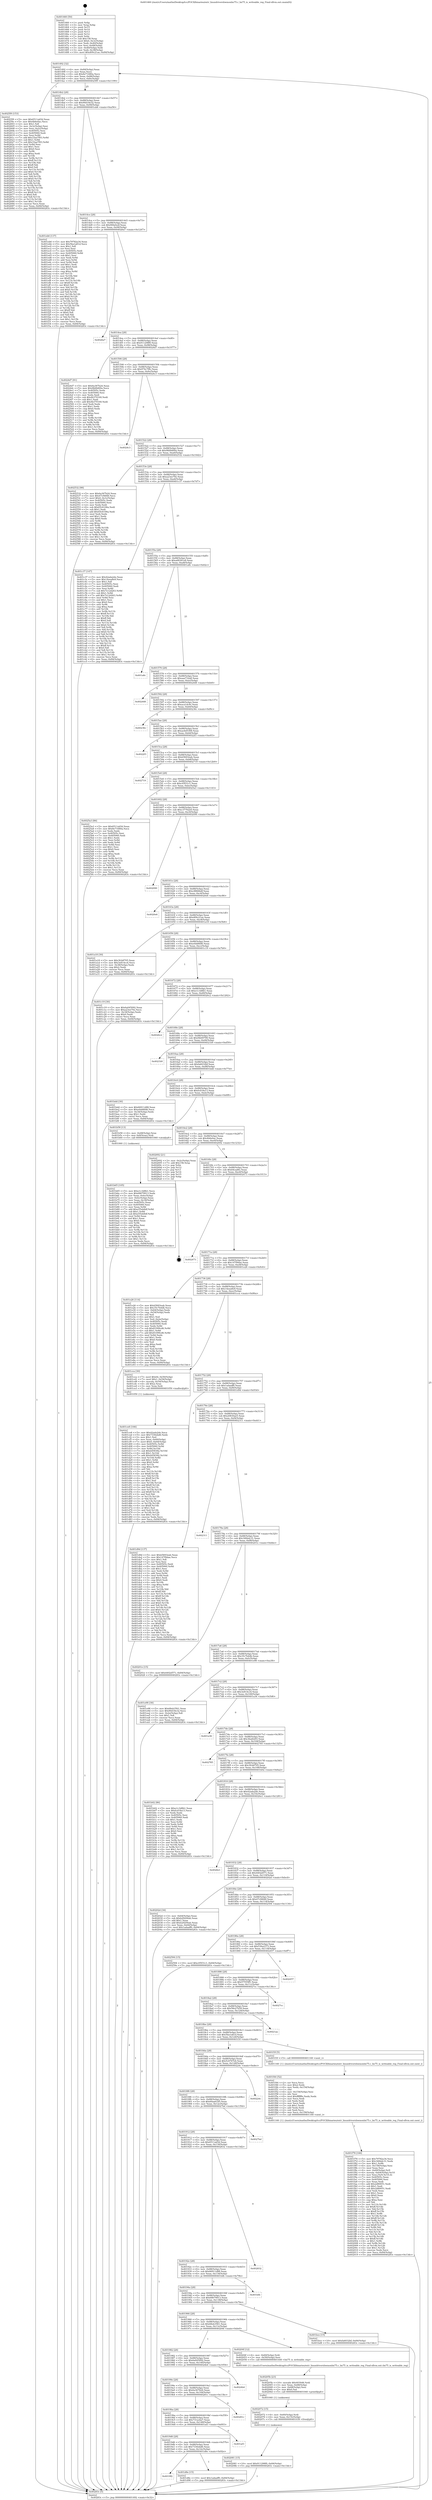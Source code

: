 digraph "0x401460" {
  label = "0x401460 (/mnt/c/Users/mathe/Desktop/tcc/POCII/binaries/extr_linuxdrivershwmonlm75.c_lm75_is_writeable_reg_Final-ollvm.out::main(0))"
  labelloc = "t"
  node[shape=record]

  Entry [label="",width=0.3,height=0.3,shape=circle,fillcolor=black,style=filled]
  "0x401492" [label="{
     0x401492 [32]\l
     | [instrs]\l
     &nbsp;&nbsp;0x401492 \<+6\>: mov -0x84(%rbp),%eax\l
     &nbsp;&nbsp;0x401498 \<+2\>: mov %eax,%ecx\l
     &nbsp;&nbsp;0x40149a \<+6\>: sub $0x8e71680a,%ecx\l
     &nbsp;&nbsp;0x4014a0 \<+6\>: mov %eax,-0x88(%rbp)\l
     &nbsp;&nbsp;0x4014a6 \<+6\>: mov %ecx,-0x8c(%rbp)\l
     &nbsp;&nbsp;0x4014ac \<+6\>: je 00000000004025f9 \<main+0x1199\>\l
  }"]
  "0x4025f9" [label="{
     0x4025f9 [153]\l
     | [instrs]\l
     &nbsp;&nbsp;0x4025f9 \<+5\>: mov $0x6511ab5d,%eax\l
     &nbsp;&nbsp;0x4025fe \<+5\>: mov $0x4b6e0ac,%ecx\l
     &nbsp;&nbsp;0x402603 \<+2\>: mov $0x1,%dl\l
     &nbsp;&nbsp;0x402605 \<+3\>: mov -0x3c(%rbp),%esi\l
     &nbsp;&nbsp;0x402608 \<+3\>: mov %esi,-0x2c(%rbp)\l
     &nbsp;&nbsp;0x40260b \<+7\>: mov 0x40505c,%esi\l
     &nbsp;&nbsp;0x402612 \<+7\>: mov 0x405060,%edi\l
     &nbsp;&nbsp;0x402619 \<+3\>: mov %esi,%r8d\l
     &nbsp;&nbsp;0x40261c \<+7\>: add $0x33aa7f93,%r8d\l
     &nbsp;&nbsp;0x402623 \<+4\>: sub $0x1,%r8d\l
     &nbsp;&nbsp;0x402627 \<+7\>: sub $0x33aa7f93,%r8d\l
     &nbsp;&nbsp;0x40262e \<+4\>: imul %r8d,%esi\l
     &nbsp;&nbsp;0x402632 \<+3\>: and $0x1,%esi\l
     &nbsp;&nbsp;0x402635 \<+3\>: cmp $0x0,%esi\l
     &nbsp;&nbsp;0x402638 \<+4\>: sete %r9b\l
     &nbsp;&nbsp;0x40263c \<+3\>: cmp $0xa,%edi\l
     &nbsp;&nbsp;0x40263f \<+4\>: setl %r10b\l
     &nbsp;&nbsp;0x402643 \<+3\>: mov %r9b,%r11b\l
     &nbsp;&nbsp;0x402646 \<+4\>: xor $0xff,%r11b\l
     &nbsp;&nbsp;0x40264a \<+3\>: mov %r10b,%bl\l
     &nbsp;&nbsp;0x40264d \<+3\>: xor $0xff,%bl\l
     &nbsp;&nbsp;0x402650 \<+3\>: xor $0x0,%dl\l
     &nbsp;&nbsp;0x402653 \<+3\>: mov %r11b,%r14b\l
     &nbsp;&nbsp;0x402656 \<+4\>: and $0x0,%r14b\l
     &nbsp;&nbsp;0x40265a \<+3\>: and %dl,%r9b\l
     &nbsp;&nbsp;0x40265d \<+3\>: mov %bl,%r15b\l
     &nbsp;&nbsp;0x402660 \<+4\>: and $0x0,%r15b\l
     &nbsp;&nbsp;0x402664 \<+3\>: and %dl,%r10b\l
     &nbsp;&nbsp;0x402667 \<+3\>: or %r9b,%r14b\l
     &nbsp;&nbsp;0x40266a \<+3\>: or %r10b,%r15b\l
     &nbsp;&nbsp;0x40266d \<+3\>: xor %r15b,%r14b\l
     &nbsp;&nbsp;0x402670 \<+3\>: or %bl,%r11b\l
     &nbsp;&nbsp;0x402673 \<+4\>: xor $0xff,%r11b\l
     &nbsp;&nbsp;0x402677 \<+3\>: or $0x0,%dl\l
     &nbsp;&nbsp;0x40267a \<+3\>: and %dl,%r11b\l
     &nbsp;&nbsp;0x40267d \<+3\>: or %r11b,%r14b\l
     &nbsp;&nbsp;0x402680 \<+4\>: test $0x1,%r14b\l
     &nbsp;&nbsp;0x402684 \<+3\>: cmovne %ecx,%eax\l
     &nbsp;&nbsp;0x402687 \<+6\>: mov %eax,-0x84(%rbp)\l
     &nbsp;&nbsp;0x40268d \<+5\>: jmp 000000000040283c \<main+0x13dc\>\l
  }"]
  "0x4014b2" [label="{
     0x4014b2 [28]\l
     | [instrs]\l
     &nbsp;&nbsp;0x4014b2 \<+5\>: jmp 00000000004014b7 \<main+0x57\>\l
     &nbsp;&nbsp;0x4014b7 \<+6\>: mov -0x88(%rbp),%eax\l
     &nbsp;&nbsp;0x4014bd \<+5\>: sub $0x90d18e32,%eax\l
     &nbsp;&nbsp;0x4014c2 \<+6\>: mov %eax,-0x90(%rbp)\l
     &nbsp;&nbsp;0x4014c8 \<+6\>: je 0000000000401eb6 \<main+0xa56\>\l
  }"]
  Exit [label="",width=0.3,height=0.3,shape=circle,fillcolor=black,style=filled,peripheries=2]
  "0x401eb6" [label="{
     0x401eb6 [137]\l
     | [instrs]\l
     &nbsp;&nbsp;0x401eb6 \<+5\>: mov $0x79782a34,%eax\l
     &nbsp;&nbsp;0x401ebb \<+5\>: mov $0x5ba1a81d,%ecx\l
     &nbsp;&nbsp;0x401ec0 \<+2\>: mov $0x1,%dl\l
     &nbsp;&nbsp;0x401ec2 \<+2\>: xor %esi,%esi\l
     &nbsp;&nbsp;0x401ec4 \<+7\>: mov 0x40505c,%edi\l
     &nbsp;&nbsp;0x401ecb \<+8\>: mov 0x405060,%r8d\l
     &nbsp;&nbsp;0x401ed3 \<+3\>: sub $0x1,%esi\l
     &nbsp;&nbsp;0x401ed6 \<+3\>: mov %edi,%r9d\l
     &nbsp;&nbsp;0x401ed9 \<+3\>: add %esi,%r9d\l
     &nbsp;&nbsp;0x401edc \<+4\>: imul %r9d,%edi\l
     &nbsp;&nbsp;0x401ee0 \<+3\>: and $0x1,%edi\l
     &nbsp;&nbsp;0x401ee3 \<+3\>: cmp $0x0,%edi\l
     &nbsp;&nbsp;0x401ee6 \<+4\>: sete %r10b\l
     &nbsp;&nbsp;0x401eea \<+4\>: cmp $0xa,%r8d\l
     &nbsp;&nbsp;0x401eee \<+4\>: setl %r11b\l
     &nbsp;&nbsp;0x401ef2 \<+3\>: mov %r10b,%bl\l
     &nbsp;&nbsp;0x401ef5 \<+3\>: xor $0xff,%bl\l
     &nbsp;&nbsp;0x401ef8 \<+3\>: mov %r11b,%r14b\l
     &nbsp;&nbsp;0x401efb \<+4\>: xor $0xff,%r14b\l
     &nbsp;&nbsp;0x401eff \<+3\>: xor $0x0,%dl\l
     &nbsp;&nbsp;0x401f02 \<+3\>: mov %bl,%r15b\l
     &nbsp;&nbsp;0x401f05 \<+4\>: and $0x0,%r15b\l
     &nbsp;&nbsp;0x401f09 \<+3\>: and %dl,%r10b\l
     &nbsp;&nbsp;0x401f0c \<+3\>: mov %r14b,%r12b\l
     &nbsp;&nbsp;0x401f0f \<+4\>: and $0x0,%r12b\l
     &nbsp;&nbsp;0x401f13 \<+3\>: and %dl,%r11b\l
     &nbsp;&nbsp;0x401f16 \<+3\>: or %r10b,%r15b\l
     &nbsp;&nbsp;0x401f19 \<+3\>: or %r11b,%r12b\l
     &nbsp;&nbsp;0x401f1c \<+3\>: xor %r12b,%r15b\l
     &nbsp;&nbsp;0x401f1f \<+3\>: or %r14b,%bl\l
     &nbsp;&nbsp;0x401f22 \<+3\>: xor $0xff,%bl\l
     &nbsp;&nbsp;0x401f25 \<+3\>: or $0x0,%dl\l
     &nbsp;&nbsp;0x401f28 \<+2\>: and %dl,%bl\l
     &nbsp;&nbsp;0x401f2a \<+3\>: or %bl,%r15b\l
     &nbsp;&nbsp;0x401f2d \<+4\>: test $0x1,%r15b\l
     &nbsp;&nbsp;0x401f31 \<+3\>: cmovne %ecx,%eax\l
     &nbsp;&nbsp;0x401f34 \<+6\>: mov %eax,-0x84(%rbp)\l
     &nbsp;&nbsp;0x401f3a \<+5\>: jmp 000000000040283c \<main+0x13dc\>\l
  }"]
  "0x4014ce" [label="{
     0x4014ce [28]\l
     | [instrs]\l
     &nbsp;&nbsp;0x4014ce \<+5\>: jmp 00000000004014d3 \<main+0x73\>\l
     &nbsp;&nbsp;0x4014d3 \<+6\>: mov -0x88(%rbp),%eax\l
     &nbsp;&nbsp;0x4014d9 \<+5\>: sub $0x90fa0e2f,%eax\l
     &nbsp;&nbsp;0x4014de \<+6\>: mov %eax,-0x94(%rbp)\l
     &nbsp;&nbsp;0x4014e4 \<+6\>: je 00000000004026a7 \<main+0x1247\>\l
  }"]
  "0x402081" [label="{
     0x402081 [15]\l
     | [instrs]\l
     &nbsp;&nbsp;0x402081 \<+10\>: movl $0x911298f0,-0x84(%rbp)\l
     &nbsp;&nbsp;0x40208b \<+5\>: jmp 000000000040283c \<main+0x13dc\>\l
  }"]
  "0x4026a7" [label="{
     0x4026a7\l
  }", style=dashed]
  "0x4014ea" [label="{
     0x4014ea [28]\l
     | [instrs]\l
     &nbsp;&nbsp;0x4014ea \<+5\>: jmp 00000000004014ef \<main+0x8f\>\l
     &nbsp;&nbsp;0x4014ef \<+6\>: mov -0x88(%rbp),%eax\l
     &nbsp;&nbsp;0x4014f5 \<+5\>: sub $0x911298f0,%eax\l
     &nbsp;&nbsp;0x4014fa \<+6\>: mov %eax,-0x98(%rbp)\l
     &nbsp;&nbsp;0x401500 \<+6\>: je 00000000004024d7 \<main+0x1077\>\l
  }"]
  "0x402072" [label="{
     0x402072 [15]\l
     | [instrs]\l
     &nbsp;&nbsp;0x402072 \<+4\>: mov -0x60(%rbp),%rdi\l
     &nbsp;&nbsp;0x402076 \<+6\>: mov %eax,-0x15c(%rbp)\l
     &nbsp;&nbsp;0x40207c \<+5\>: call 0000000000401030 \<free@plt\>\l
     | [calls]\l
     &nbsp;&nbsp;0x401030 \{1\} (unknown)\l
  }"]
  "0x4024d7" [label="{
     0x4024d7 [91]\l
     | [instrs]\l
     &nbsp;&nbsp;0x4024d7 \<+5\>: mov $0x6a367b24,%eax\l
     &nbsp;&nbsp;0x4024dc \<+5\>: mov $0x98d9d00a,%ecx\l
     &nbsp;&nbsp;0x4024e1 \<+7\>: mov 0x40505c,%edx\l
     &nbsp;&nbsp;0x4024e8 \<+7\>: mov 0x405060,%esi\l
     &nbsp;&nbsp;0x4024ef \<+2\>: mov %edx,%edi\l
     &nbsp;&nbsp;0x4024f1 \<+6\>: sub $0x4b370160,%edi\l
     &nbsp;&nbsp;0x4024f7 \<+3\>: sub $0x1,%edi\l
     &nbsp;&nbsp;0x4024fa \<+6\>: add $0x4b370160,%edi\l
     &nbsp;&nbsp;0x402500 \<+3\>: imul %edi,%edx\l
     &nbsp;&nbsp;0x402503 \<+3\>: and $0x1,%edx\l
     &nbsp;&nbsp;0x402506 \<+3\>: cmp $0x0,%edx\l
     &nbsp;&nbsp;0x402509 \<+4\>: sete %r8b\l
     &nbsp;&nbsp;0x40250d \<+3\>: cmp $0xa,%esi\l
     &nbsp;&nbsp;0x402510 \<+4\>: setl %r9b\l
     &nbsp;&nbsp;0x402514 \<+3\>: mov %r8b,%r10b\l
     &nbsp;&nbsp;0x402517 \<+3\>: and %r9b,%r10b\l
     &nbsp;&nbsp;0x40251a \<+3\>: xor %r9b,%r8b\l
     &nbsp;&nbsp;0x40251d \<+3\>: or %r8b,%r10b\l
     &nbsp;&nbsp;0x402520 \<+4\>: test $0x1,%r10b\l
     &nbsp;&nbsp;0x402524 \<+3\>: cmovne %ecx,%eax\l
     &nbsp;&nbsp;0x402527 \<+6\>: mov %eax,-0x84(%rbp)\l
     &nbsp;&nbsp;0x40252d \<+5\>: jmp 000000000040283c \<main+0x13dc\>\l
  }"]
  "0x401506" [label="{
     0x401506 [28]\l
     | [instrs]\l
     &nbsp;&nbsp;0x401506 \<+5\>: jmp 000000000040150b \<main+0xab\>\l
     &nbsp;&nbsp;0x40150b \<+6\>: mov -0x88(%rbp),%eax\l
     &nbsp;&nbsp;0x401511 \<+5\>: sub $0x974c7f8c,%eax\l
     &nbsp;&nbsp;0x401516 \<+6\>: mov %eax,-0x9c(%rbp)\l
     &nbsp;&nbsp;0x40151c \<+6\>: je 00000000004024c3 \<main+0x1063\>\l
  }"]
  "0x40205b" [label="{
     0x40205b [23]\l
     | [instrs]\l
     &nbsp;&nbsp;0x40205b \<+10\>: movabs $0x4030d6,%rdi\l
     &nbsp;&nbsp;0x402065 \<+3\>: mov %eax,-0x68(%rbp)\l
     &nbsp;&nbsp;0x402068 \<+3\>: mov -0x68(%rbp),%esi\l
     &nbsp;&nbsp;0x40206b \<+2\>: mov $0x0,%al\l
     &nbsp;&nbsp;0x40206d \<+5\>: call 0000000000401040 \<printf@plt\>\l
     | [calls]\l
     &nbsp;&nbsp;0x401040 \{1\} (unknown)\l
  }"]
  "0x4024c3" [label="{
     0x4024c3\l
  }", style=dashed]
  "0x401522" [label="{
     0x401522 [28]\l
     | [instrs]\l
     &nbsp;&nbsp;0x401522 \<+5\>: jmp 0000000000401527 \<main+0xc7\>\l
     &nbsp;&nbsp;0x401527 \<+6\>: mov -0x88(%rbp),%eax\l
     &nbsp;&nbsp;0x40152d \<+5\>: sub $0x98d9d00a,%eax\l
     &nbsp;&nbsp;0x401532 \<+6\>: mov %eax,-0xa0(%rbp)\l
     &nbsp;&nbsp;0x401538 \<+6\>: je 0000000000402532 \<main+0x10d2\>\l
  }"]
  "0x401f78" [label="{
     0x401f78 [166]\l
     | [instrs]\l
     &nbsp;&nbsp;0x401f78 \<+5\>: mov $0x79782a34,%ecx\l
     &nbsp;&nbsp;0x401f7d \<+5\>: mov $0x346bdc31,%edx\l
     &nbsp;&nbsp;0x401f82 \<+3\>: mov $0x1,%r8b\l
     &nbsp;&nbsp;0x401f85 \<+6\>: mov -0x158(%rbp),%esi\l
     &nbsp;&nbsp;0x401f8b \<+3\>: imul %eax,%esi\l
     &nbsp;&nbsp;0x401f8e \<+4\>: mov -0x60(%rbp),%r9\l
     &nbsp;&nbsp;0x401f92 \<+4\>: movslq -0x64(%rbp),%r10\l
     &nbsp;&nbsp;0x401f96 \<+4\>: mov %esi,(%r9,%r10,4)\l
     &nbsp;&nbsp;0x401f9a \<+7\>: mov 0x40505c,%eax\l
     &nbsp;&nbsp;0x401fa1 \<+7\>: mov 0x405060,%esi\l
     &nbsp;&nbsp;0x401fa8 \<+2\>: mov %eax,%edi\l
     &nbsp;&nbsp;0x401faa \<+6\>: add $0x2d80051,%edi\l
     &nbsp;&nbsp;0x401fb0 \<+3\>: sub $0x1,%edi\l
     &nbsp;&nbsp;0x401fb3 \<+6\>: sub $0x2d80051,%edi\l
     &nbsp;&nbsp;0x401fb9 \<+3\>: imul %edi,%eax\l
     &nbsp;&nbsp;0x401fbc \<+3\>: and $0x1,%eax\l
     &nbsp;&nbsp;0x401fbf \<+3\>: cmp $0x0,%eax\l
     &nbsp;&nbsp;0x401fc2 \<+4\>: sete %r11b\l
     &nbsp;&nbsp;0x401fc6 \<+3\>: cmp $0xa,%esi\l
     &nbsp;&nbsp;0x401fc9 \<+3\>: setl %bl\l
     &nbsp;&nbsp;0x401fcc \<+3\>: mov %r11b,%r14b\l
     &nbsp;&nbsp;0x401fcf \<+4\>: xor $0xff,%r14b\l
     &nbsp;&nbsp;0x401fd3 \<+3\>: mov %bl,%r15b\l
     &nbsp;&nbsp;0x401fd6 \<+4\>: xor $0xff,%r15b\l
     &nbsp;&nbsp;0x401fda \<+4\>: xor $0x1,%r8b\l
     &nbsp;&nbsp;0x401fde \<+3\>: mov %r14b,%r12b\l
     &nbsp;&nbsp;0x401fe1 \<+4\>: and $0xff,%r12b\l
     &nbsp;&nbsp;0x401fe5 \<+3\>: and %r8b,%r11b\l
     &nbsp;&nbsp;0x401fe8 \<+3\>: mov %r15b,%r13b\l
     &nbsp;&nbsp;0x401feb \<+4\>: and $0xff,%r13b\l
     &nbsp;&nbsp;0x401fef \<+3\>: and %r8b,%bl\l
     &nbsp;&nbsp;0x401ff2 \<+3\>: or %r11b,%r12b\l
     &nbsp;&nbsp;0x401ff5 \<+3\>: or %bl,%r13b\l
     &nbsp;&nbsp;0x401ff8 \<+3\>: xor %r13b,%r12b\l
     &nbsp;&nbsp;0x401ffb \<+3\>: or %r15b,%r14b\l
     &nbsp;&nbsp;0x401ffe \<+4\>: xor $0xff,%r14b\l
     &nbsp;&nbsp;0x402002 \<+4\>: or $0x1,%r8b\l
     &nbsp;&nbsp;0x402006 \<+3\>: and %r8b,%r14b\l
     &nbsp;&nbsp;0x402009 \<+3\>: or %r14b,%r12b\l
     &nbsp;&nbsp;0x40200c \<+4\>: test $0x1,%r12b\l
     &nbsp;&nbsp;0x402010 \<+3\>: cmovne %edx,%ecx\l
     &nbsp;&nbsp;0x402013 \<+6\>: mov %ecx,-0x84(%rbp)\l
     &nbsp;&nbsp;0x402019 \<+5\>: jmp 000000000040283c \<main+0x13dc\>\l
  }"]
  "0x402532" [label="{
     0x402532 [98]\l
     | [instrs]\l
     &nbsp;&nbsp;0x402532 \<+5\>: mov $0x6a367b24,%eax\l
     &nbsp;&nbsp;0x402537 \<+5\>: mov $0x47cf4848,%ecx\l
     &nbsp;&nbsp;0x40253c \<+7\>: movl $0x0,-0x3c(%rbp)\l
     &nbsp;&nbsp;0x402543 \<+7\>: mov 0x40505c,%edx\l
     &nbsp;&nbsp;0x40254a \<+7\>: mov 0x405060,%esi\l
     &nbsp;&nbsp;0x402551 \<+2\>: mov %edx,%edi\l
     &nbsp;&nbsp;0x402553 \<+6\>: sub $0x65c6106a,%edi\l
     &nbsp;&nbsp;0x402559 \<+3\>: sub $0x1,%edi\l
     &nbsp;&nbsp;0x40255c \<+6\>: add $0x65c6106a,%edi\l
     &nbsp;&nbsp;0x402562 \<+3\>: imul %edi,%edx\l
     &nbsp;&nbsp;0x402565 \<+3\>: and $0x1,%edx\l
     &nbsp;&nbsp;0x402568 \<+3\>: cmp $0x0,%edx\l
     &nbsp;&nbsp;0x40256b \<+4\>: sete %r8b\l
     &nbsp;&nbsp;0x40256f \<+3\>: cmp $0xa,%esi\l
     &nbsp;&nbsp;0x402572 \<+4\>: setl %r9b\l
     &nbsp;&nbsp;0x402576 \<+3\>: mov %r8b,%r10b\l
     &nbsp;&nbsp;0x402579 \<+3\>: and %r9b,%r10b\l
     &nbsp;&nbsp;0x40257c \<+3\>: xor %r9b,%r8b\l
     &nbsp;&nbsp;0x40257f \<+3\>: or %r8b,%r10b\l
     &nbsp;&nbsp;0x402582 \<+4\>: test $0x1,%r10b\l
     &nbsp;&nbsp;0x402586 \<+3\>: cmovne %ecx,%eax\l
     &nbsp;&nbsp;0x402589 \<+6\>: mov %eax,-0x84(%rbp)\l
     &nbsp;&nbsp;0x40258f \<+5\>: jmp 000000000040283c \<main+0x13dc\>\l
  }"]
  "0x40153e" [label="{
     0x40153e [28]\l
     | [instrs]\l
     &nbsp;&nbsp;0x40153e \<+5\>: jmp 0000000000401543 \<main+0xe3\>\l
     &nbsp;&nbsp;0x401543 \<+6\>: mov -0x88(%rbp),%eax\l
     &nbsp;&nbsp;0x401549 \<+5\>: sub $0xa23ee70e,%eax\l
     &nbsp;&nbsp;0x40154e \<+6\>: mov %eax,-0xa4(%rbp)\l
     &nbsp;&nbsp;0x401554 \<+6\>: je 0000000000401c37 \<main+0x7d7\>\l
  }"]
  "0x401f44" [label="{
     0x401f44 [52]\l
     | [instrs]\l
     &nbsp;&nbsp;0x401f44 \<+2\>: xor %ecx,%ecx\l
     &nbsp;&nbsp;0x401f46 \<+5\>: mov $0x2,%edx\l
     &nbsp;&nbsp;0x401f4b \<+6\>: mov %edx,-0x154(%rbp)\l
     &nbsp;&nbsp;0x401f51 \<+1\>: cltd\l
     &nbsp;&nbsp;0x401f52 \<+6\>: mov -0x154(%rbp),%esi\l
     &nbsp;&nbsp;0x401f58 \<+2\>: idiv %esi\l
     &nbsp;&nbsp;0x401f5a \<+6\>: imul $0xfffffffe,%edx,%edx\l
     &nbsp;&nbsp;0x401f60 \<+2\>: mov %ecx,%edi\l
     &nbsp;&nbsp;0x401f62 \<+2\>: sub %edx,%edi\l
     &nbsp;&nbsp;0x401f64 \<+2\>: mov %ecx,%edx\l
     &nbsp;&nbsp;0x401f66 \<+3\>: sub $0x1,%edx\l
     &nbsp;&nbsp;0x401f69 \<+2\>: add %edx,%edi\l
     &nbsp;&nbsp;0x401f6b \<+2\>: sub %edi,%ecx\l
     &nbsp;&nbsp;0x401f6d \<+6\>: mov %ecx,-0x158(%rbp)\l
     &nbsp;&nbsp;0x401f73 \<+5\>: call 0000000000401160 \<next_i\>\l
     | [calls]\l
     &nbsp;&nbsp;0x401160 \{1\} (/mnt/c/Users/mathe/Desktop/tcc/POCII/binaries/extr_linuxdrivershwmonlm75.c_lm75_is_writeable_reg_Final-ollvm.out::next_i)\l
  }"]
  "0x401c37" [label="{
     0x401c37 [147]\l
     | [instrs]\l
     &nbsp;&nbsp;0x401c37 \<+5\>: mov $0x42ada2de,%eax\l
     &nbsp;&nbsp;0x401c3c \<+5\>: mov $0x14eea8e9,%ecx\l
     &nbsp;&nbsp;0x401c41 \<+2\>: mov $0x1,%dl\l
     &nbsp;&nbsp;0x401c43 \<+7\>: mov 0x40505c,%esi\l
     &nbsp;&nbsp;0x401c4a \<+7\>: mov 0x405060,%edi\l
     &nbsp;&nbsp;0x401c51 \<+3\>: mov %esi,%r8d\l
     &nbsp;&nbsp;0x401c54 \<+7\>: sub $0x7e12d263,%r8d\l
     &nbsp;&nbsp;0x401c5b \<+4\>: sub $0x1,%r8d\l
     &nbsp;&nbsp;0x401c5f \<+7\>: add $0x7e12d263,%r8d\l
     &nbsp;&nbsp;0x401c66 \<+4\>: imul %r8d,%esi\l
     &nbsp;&nbsp;0x401c6a \<+3\>: and $0x1,%esi\l
     &nbsp;&nbsp;0x401c6d \<+3\>: cmp $0x0,%esi\l
     &nbsp;&nbsp;0x401c70 \<+4\>: sete %r9b\l
     &nbsp;&nbsp;0x401c74 \<+3\>: cmp $0xa,%edi\l
     &nbsp;&nbsp;0x401c77 \<+4\>: setl %r10b\l
     &nbsp;&nbsp;0x401c7b \<+3\>: mov %r9b,%r11b\l
     &nbsp;&nbsp;0x401c7e \<+4\>: xor $0xff,%r11b\l
     &nbsp;&nbsp;0x401c82 \<+3\>: mov %r10b,%bl\l
     &nbsp;&nbsp;0x401c85 \<+3\>: xor $0xff,%bl\l
     &nbsp;&nbsp;0x401c88 \<+3\>: xor $0x0,%dl\l
     &nbsp;&nbsp;0x401c8b \<+3\>: mov %r11b,%r14b\l
     &nbsp;&nbsp;0x401c8e \<+4\>: and $0x0,%r14b\l
     &nbsp;&nbsp;0x401c92 \<+3\>: and %dl,%r9b\l
     &nbsp;&nbsp;0x401c95 \<+3\>: mov %bl,%r15b\l
     &nbsp;&nbsp;0x401c98 \<+4\>: and $0x0,%r15b\l
     &nbsp;&nbsp;0x401c9c \<+3\>: and %dl,%r10b\l
     &nbsp;&nbsp;0x401c9f \<+3\>: or %r9b,%r14b\l
     &nbsp;&nbsp;0x401ca2 \<+3\>: or %r10b,%r15b\l
     &nbsp;&nbsp;0x401ca5 \<+3\>: xor %r15b,%r14b\l
     &nbsp;&nbsp;0x401ca8 \<+3\>: or %bl,%r11b\l
     &nbsp;&nbsp;0x401cab \<+4\>: xor $0xff,%r11b\l
     &nbsp;&nbsp;0x401caf \<+3\>: or $0x0,%dl\l
     &nbsp;&nbsp;0x401cb2 \<+3\>: and %dl,%r11b\l
     &nbsp;&nbsp;0x401cb5 \<+3\>: or %r11b,%r14b\l
     &nbsp;&nbsp;0x401cb8 \<+4\>: test $0x1,%r14b\l
     &nbsp;&nbsp;0x401cbc \<+3\>: cmovne %ecx,%eax\l
     &nbsp;&nbsp;0x401cbf \<+6\>: mov %eax,-0x84(%rbp)\l
     &nbsp;&nbsp;0x401cc5 \<+5\>: jmp 000000000040283c \<main+0x13dc\>\l
  }"]
  "0x40155a" [label="{
     0x40155a [28]\l
     | [instrs]\l
     &nbsp;&nbsp;0x40155a \<+5\>: jmp 000000000040155f \<main+0xff\>\l
     &nbsp;&nbsp;0x40155f \<+6\>: mov -0x88(%rbp),%eax\l
     &nbsp;&nbsp;0x401565 \<+5\>: sub $0xa68381e8,%eax\l
     &nbsp;&nbsp;0x40156a \<+6\>: mov %eax,-0xa8(%rbp)\l
     &nbsp;&nbsp;0x401570 \<+6\>: je 0000000000401a8c \<main+0x62c\>\l
  }"]
  "0x4019f2" [label="{
     0x4019f2\l
  }", style=dashed]
  "0x401a8c" [label="{
     0x401a8c\l
  }", style=dashed]
  "0x401576" [label="{
     0x401576 [28]\l
     | [instrs]\l
     &nbsp;&nbsp;0x401576 \<+5\>: jmp 000000000040157b \<main+0x11b\>\l
     &nbsp;&nbsp;0x40157b \<+6\>: mov -0x88(%rbp),%eax\l
     &nbsp;&nbsp;0x401581 \<+5\>: sub $0xaaa732a8,%eax\l
     &nbsp;&nbsp;0x401586 \<+6\>: mov %eax,-0xac(%rbp)\l
     &nbsp;&nbsp;0x40158c \<+6\>: je 0000000000402448 \<main+0xfe8\>\l
  }"]
  "0x401d8e" [label="{
     0x401d8e [15]\l
     | [instrs]\l
     &nbsp;&nbsp;0x401d8e \<+10\>: movl $0x1adaaff0,-0x84(%rbp)\l
     &nbsp;&nbsp;0x401d98 \<+5\>: jmp 000000000040283c \<main+0x13dc\>\l
  }"]
  "0x402448" [label="{
     0x402448\l
  }", style=dashed]
  "0x401592" [label="{
     0x401592 [28]\l
     | [instrs]\l
     &nbsp;&nbsp;0x401592 \<+5\>: jmp 0000000000401597 \<main+0x137\>\l
     &nbsp;&nbsp;0x401597 \<+6\>: mov -0x88(%rbp),%eax\l
     &nbsp;&nbsp;0x40159d \<+5\>: sub $0xaca1dc9c,%eax\l
     &nbsp;&nbsp;0x4015a2 \<+6\>: mov %eax,-0xb0(%rbp)\l
     &nbsp;&nbsp;0x4015a8 \<+6\>: je 000000000040236c \<main+0xf0c\>\l
  }"]
  "0x4019d6" [label="{
     0x4019d6 [28]\l
     | [instrs]\l
     &nbsp;&nbsp;0x4019d6 \<+5\>: jmp 00000000004019db \<main+0x57b\>\l
     &nbsp;&nbsp;0x4019db \<+6\>: mov -0x88(%rbp),%eax\l
     &nbsp;&nbsp;0x4019e1 \<+5\>: sub $0x7330ebd6,%eax\l
     &nbsp;&nbsp;0x4019e6 \<+6\>: mov %eax,-0x14c(%rbp)\l
     &nbsp;&nbsp;0x4019ec \<+6\>: je 0000000000401d8e \<main+0x92e\>\l
  }"]
  "0x40236c" [label="{
     0x40236c\l
  }", style=dashed]
  "0x4015ae" [label="{
     0x4015ae [28]\l
     | [instrs]\l
     &nbsp;&nbsp;0x4015ae \<+5\>: jmp 00000000004015b3 \<main+0x153\>\l
     &nbsp;&nbsp;0x4015b3 \<+6\>: mov -0x88(%rbp),%eax\l
     &nbsp;&nbsp;0x4015b9 \<+5\>: sub $0xae4d5308,%eax\l
     &nbsp;&nbsp;0x4015be \<+6\>: mov %eax,-0xb4(%rbp)\l
     &nbsp;&nbsp;0x4015c4 \<+6\>: je 00000000004022f3 \<main+0xe93\>\l
  }"]
  "0x401af3" [label="{
     0x401af3\l
  }", style=dashed]
  "0x4022f3" [label="{
     0x4022f3\l
  }", style=dashed]
  "0x4015ca" [label="{
     0x4015ca [28]\l
     | [instrs]\l
     &nbsp;&nbsp;0x4015ca \<+5\>: jmp 00000000004015cf \<main+0x16f\>\l
     &nbsp;&nbsp;0x4015cf \<+6\>: mov -0x88(%rbp),%eax\l
     &nbsp;&nbsp;0x4015d5 \<+5\>: sub $0xb5693eab,%eax\l
     &nbsp;&nbsp;0x4015da \<+6\>: mov %eax,-0xb8(%rbp)\l
     &nbsp;&nbsp;0x4015e0 \<+6\>: je 0000000000402719 \<main+0x12b9\>\l
  }"]
  "0x4019ba" [label="{
     0x4019ba [28]\l
     | [instrs]\l
     &nbsp;&nbsp;0x4019ba \<+5\>: jmp 00000000004019bf \<main+0x55f\>\l
     &nbsp;&nbsp;0x4019bf \<+6\>: mov -0x88(%rbp),%eax\l
     &nbsp;&nbsp;0x4019c5 \<+5\>: sub $0x731acba7,%eax\l
     &nbsp;&nbsp;0x4019ca \<+6\>: mov %eax,-0x148(%rbp)\l
     &nbsp;&nbsp;0x4019d0 \<+6\>: je 0000000000401af3 \<main+0x693\>\l
  }"]
  "0x402719" [label="{
     0x402719\l
  }", style=dashed]
  "0x4015e6" [label="{
     0x4015e6 [28]\l
     | [instrs]\l
     &nbsp;&nbsp;0x4015e6 \<+5\>: jmp 00000000004015eb \<main+0x18b\>\l
     &nbsp;&nbsp;0x4015eb \<+6\>: mov -0x88(%rbp),%eax\l
     &nbsp;&nbsp;0x4015f1 \<+5\>: sub $0xc05f31c1,%eax\l
     &nbsp;&nbsp;0x4015f6 \<+6\>: mov %eax,-0xbc(%rbp)\l
     &nbsp;&nbsp;0x4015fc \<+6\>: je 00000000004025a3 \<main+0x1143\>\l
  }"]
  "0x40281c" [label="{
     0x40281c\l
  }", style=dashed]
  "0x4025a3" [label="{
     0x4025a3 [86]\l
     | [instrs]\l
     &nbsp;&nbsp;0x4025a3 \<+5\>: mov $0x6511ab5d,%eax\l
     &nbsp;&nbsp;0x4025a8 \<+5\>: mov $0x8e71680a,%ecx\l
     &nbsp;&nbsp;0x4025ad \<+2\>: xor %edx,%edx\l
     &nbsp;&nbsp;0x4025af \<+7\>: mov 0x40505c,%esi\l
     &nbsp;&nbsp;0x4025b6 \<+7\>: mov 0x405060,%edi\l
     &nbsp;&nbsp;0x4025bd \<+3\>: sub $0x1,%edx\l
     &nbsp;&nbsp;0x4025c0 \<+3\>: mov %esi,%r8d\l
     &nbsp;&nbsp;0x4025c3 \<+3\>: add %edx,%r8d\l
     &nbsp;&nbsp;0x4025c6 \<+4\>: imul %r8d,%esi\l
     &nbsp;&nbsp;0x4025ca \<+3\>: and $0x1,%esi\l
     &nbsp;&nbsp;0x4025cd \<+3\>: cmp $0x0,%esi\l
     &nbsp;&nbsp;0x4025d0 \<+4\>: sete %r9b\l
     &nbsp;&nbsp;0x4025d4 \<+3\>: cmp $0xa,%edi\l
     &nbsp;&nbsp;0x4025d7 \<+4\>: setl %r10b\l
     &nbsp;&nbsp;0x4025db \<+3\>: mov %r9b,%r11b\l
     &nbsp;&nbsp;0x4025de \<+3\>: and %r10b,%r11b\l
     &nbsp;&nbsp;0x4025e1 \<+3\>: xor %r10b,%r9b\l
     &nbsp;&nbsp;0x4025e4 \<+3\>: or %r9b,%r11b\l
     &nbsp;&nbsp;0x4025e7 \<+4\>: test $0x1,%r11b\l
     &nbsp;&nbsp;0x4025eb \<+3\>: cmovne %ecx,%eax\l
     &nbsp;&nbsp;0x4025ee \<+6\>: mov %eax,-0x84(%rbp)\l
     &nbsp;&nbsp;0x4025f4 \<+5\>: jmp 000000000040283c \<main+0x13dc\>\l
  }"]
  "0x401602" [label="{
     0x401602 [28]\l
     | [instrs]\l
     &nbsp;&nbsp;0x401602 \<+5\>: jmp 0000000000401607 \<main+0x1a7\>\l
     &nbsp;&nbsp;0x401607 \<+6\>: mov -0x88(%rbp),%eax\l
     &nbsp;&nbsp;0x40160d \<+5\>: sub $0xc37762e0,%eax\l
     &nbsp;&nbsp;0x401612 \<+6\>: mov %eax,-0xc0(%rbp)\l
     &nbsp;&nbsp;0x401618 \<+6\>: je 0000000000402090 \<main+0xc30\>\l
  }"]
  "0x40199e" [label="{
     0x40199e [28]\l
     | [instrs]\l
     &nbsp;&nbsp;0x40199e \<+5\>: jmp 00000000004019a3 \<main+0x543\>\l
     &nbsp;&nbsp;0x4019a3 \<+6\>: mov -0x88(%rbp),%eax\l
     &nbsp;&nbsp;0x4019a9 \<+5\>: sub $0x6a367b24,%eax\l
     &nbsp;&nbsp;0x4019ae \<+6\>: mov %eax,-0x144(%rbp)\l
     &nbsp;&nbsp;0x4019b4 \<+6\>: je 000000000040281c \<main+0x13bc\>\l
  }"]
  "0x402090" [label="{
     0x402090\l
  }", style=dashed]
  "0x40161e" [label="{
     0x40161e [28]\l
     | [instrs]\l
     &nbsp;&nbsp;0x40161e \<+5\>: jmp 0000000000401623 \<main+0x1c3\>\l
     &nbsp;&nbsp;0x401623 \<+6\>: mov -0x88(%rbp),%eax\l
     &nbsp;&nbsp;0x401629 \<+5\>: sub $0xc8866bdf,%eax\l
     &nbsp;&nbsp;0x40162e \<+6\>: mov %eax,-0xc4(%rbp)\l
     &nbsp;&nbsp;0x401634 \<+6\>: je 00000000004020e6 \<main+0xc86\>\l
  }"]
  "0x4024b4" [label="{
     0x4024b4\l
  }", style=dashed]
  "0x4020e6" [label="{
     0x4020e6\l
  }", style=dashed]
  "0x40163a" [label="{
     0x40163a [28]\l
     | [instrs]\l
     &nbsp;&nbsp;0x40163a \<+5\>: jmp 000000000040163f \<main+0x1df\>\l
     &nbsp;&nbsp;0x40163f \<+6\>: mov -0x88(%rbp),%eax\l
     &nbsp;&nbsp;0x401645 \<+5\>: sub $0xd09c21ae,%eax\l
     &nbsp;&nbsp;0x40164a \<+6\>: mov %eax,-0xc8(%rbp)\l
     &nbsp;&nbsp;0x401650 \<+6\>: je 0000000000401a18 \<main+0x5b8\>\l
  }"]
  "0x401982" [label="{
     0x401982 [28]\l
     | [instrs]\l
     &nbsp;&nbsp;0x401982 \<+5\>: jmp 0000000000401987 \<main+0x527\>\l
     &nbsp;&nbsp;0x401987 \<+6\>: mov -0x88(%rbp),%eax\l
     &nbsp;&nbsp;0x40198d \<+5\>: sub $0x6a045092,%eax\l
     &nbsp;&nbsp;0x401992 \<+6\>: mov %eax,-0x140(%rbp)\l
     &nbsp;&nbsp;0x401998 \<+6\>: je 00000000004024b4 \<main+0x1054\>\l
  }"]
  "0x401a18" [label="{
     0x401a18 [30]\l
     | [instrs]\l
     &nbsp;&nbsp;0x401a18 \<+5\>: mov $0x3fcb8705,%eax\l
     &nbsp;&nbsp;0x401a1d \<+5\>: mov $0x3e814cc4,%ecx\l
     &nbsp;&nbsp;0x401a22 \<+3\>: mov -0x38(%rbp),%edx\l
     &nbsp;&nbsp;0x401a25 \<+3\>: cmp $0x2,%edx\l
     &nbsp;&nbsp;0x401a28 \<+3\>: cmovne %ecx,%eax\l
     &nbsp;&nbsp;0x401a2b \<+6\>: mov %eax,-0x84(%rbp)\l
     &nbsp;&nbsp;0x401a31 \<+5\>: jmp 000000000040283c \<main+0x13dc\>\l
  }"]
  "0x401656" [label="{
     0x401656 [28]\l
     | [instrs]\l
     &nbsp;&nbsp;0x401656 \<+5\>: jmp 000000000040165b \<main+0x1fb\>\l
     &nbsp;&nbsp;0x40165b \<+6\>: mov -0x88(%rbp),%eax\l
     &nbsp;&nbsp;0x401661 \<+5\>: sub $0xe0dd6fd6,%eax\l
     &nbsp;&nbsp;0x401666 \<+6\>: mov %eax,-0xcc(%rbp)\l
     &nbsp;&nbsp;0x40166c \<+6\>: je 0000000000401c19 \<main+0x7b9\>\l
  }"]
  "0x40283c" [label="{
     0x40283c [5]\l
     | [instrs]\l
     &nbsp;&nbsp;0x40283c \<+5\>: jmp 0000000000401492 \<main+0x32\>\l
  }"]
  "0x401460" [label="{
     0x401460 [50]\l
     | [instrs]\l
     &nbsp;&nbsp;0x401460 \<+1\>: push %rbp\l
     &nbsp;&nbsp;0x401461 \<+3\>: mov %rsp,%rbp\l
     &nbsp;&nbsp;0x401464 \<+2\>: push %r15\l
     &nbsp;&nbsp;0x401466 \<+2\>: push %r14\l
     &nbsp;&nbsp;0x401468 \<+2\>: push %r13\l
     &nbsp;&nbsp;0x40146a \<+2\>: push %r12\l
     &nbsp;&nbsp;0x40146c \<+1\>: push %rbx\l
     &nbsp;&nbsp;0x40146d \<+7\>: sub $0x158,%rsp\l
     &nbsp;&nbsp;0x401474 \<+7\>: movl $0x0,-0x3c(%rbp)\l
     &nbsp;&nbsp;0x40147b \<+3\>: mov %edi,-0x40(%rbp)\l
     &nbsp;&nbsp;0x40147e \<+4\>: mov %rsi,-0x48(%rbp)\l
     &nbsp;&nbsp;0x401482 \<+3\>: mov -0x40(%rbp),%edi\l
     &nbsp;&nbsp;0x401485 \<+3\>: mov %edi,-0x38(%rbp)\l
     &nbsp;&nbsp;0x401488 \<+10\>: movl $0xd09c21ae,-0x84(%rbp)\l
  }"]
  "0x40204f" [label="{
     0x40204f [12]\l
     | [instrs]\l
     &nbsp;&nbsp;0x40204f \<+4\>: mov -0x60(%rbp),%rdi\l
     &nbsp;&nbsp;0x402053 \<+3\>: mov -0x50(%rbp),%esi\l
     &nbsp;&nbsp;0x402056 \<+5\>: call 0000000000401440 \<lm75_is_writeable_reg\>\l
     | [calls]\l
     &nbsp;&nbsp;0x401440 \{1\} (/mnt/c/Users/mathe/Desktop/tcc/POCII/binaries/extr_linuxdrivershwmonlm75.c_lm75_is_writeable_reg_Final-ollvm.out::lm75_is_writeable_reg)\l
  }"]
  "0x401c19" [label="{
     0x401c19 [30]\l
     | [instrs]\l
     &nbsp;&nbsp;0x401c19 \<+5\>: mov $0x6a045092,%eax\l
     &nbsp;&nbsp;0x401c1e \<+5\>: mov $0xa23ee70e,%ecx\l
     &nbsp;&nbsp;0x401c23 \<+3\>: mov -0x34(%rbp),%edx\l
     &nbsp;&nbsp;0x401c26 \<+3\>: cmp $0x0,%edx\l
     &nbsp;&nbsp;0x401c29 \<+3\>: cmove %ecx,%eax\l
     &nbsp;&nbsp;0x401c2c \<+6\>: mov %eax,-0x84(%rbp)\l
     &nbsp;&nbsp;0x401c32 \<+5\>: jmp 000000000040283c \<main+0x13dc\>\l
  }"]
  "0x401672" [label="{
     0x401672 [28]\l
     | [instrs]\l
     &nbsp;&nbsp;0x401672 \<+5\>: jmp 0000000000401677 \<main+0x217\>\l
     &nbsp;&nbsp;0x401677 \<+6\>: mov -0x88(%rbp),%eax\l
     &nbsp;&nbsp;0x40167d \<+5\>: sub $0xe1c3d8b1,%eax\l
     &nbsp;&nbsp;0x401682 \<+6\>: mov %eax,-0xd0(%rbp)\l
     &nbsp;&nbsp;0x401688 \<+6\>: je 00000000004026c2 \<main+0x1262\>\l
  }"]
  "0x401ce8" [label="{
     0x401ce8 [166]\l
     | [instrs]\l
     &nbsp;&nbsp;0x401ce8 \<+5\>: mov $0x42ada2de,%ecx\l
     &nbsp;&nbsp;0x401ced \<+5\>: mov $0x7330ebd6,%edx\l
     &nbsp;&nbsp;0x401cf2 \<+3\>: mov $0x1,%sil\l
     &nbsp;&nbsp;0x401cf5 \<+4\>: mov %rax,-0x60(%rbp)\l
     &nbsp;&nbsp;0x401cf9 \<+7\>: movl $0x0,-0x64(%rbp)\l
     &nbsp;&nbsp;0x401d00 \<+8\>: mov 0x40505c,%r8d\l
     &nbsp;&nbsp;0x401d08 \<+8\>: mov 0x405060,%r9d\l
     &nbsp;&nbsp;0x401d10 \<+3\>: mov %r8d,%r10d\l
     &nbsp;&nbsp;0x401d13 \<+7\>: sub $0xb458382,%r10d\l
     &nbsp;&nbsp;0x401d1a \<+4\>: sub $0x1,%r10d\l
     &nbsp;&nbsp;0x401d1e \<+7\>: add $0xb458382,%r10d\l
     &nbsp;&nbsp;0x401d25 \<+4\>: imul %r10d,%r8d\l
     &nbsp;&nbsp;0x401d29 \<+4\>: and $0x1,%r8d\l
     &nbsp;&nbsp;0x401d2d \<+4\>: cmp $0x0,%r8d\l
     &nbsp;&nbsp;0x401d31 \<+4\>: sete %r11b\l
     &nbsp;&nbsp;0x401d35 \<+4\>: cmp $0xa,%r9d\l
     &nbsp;&nbsp;0x401d39 \<+3\>: setl %bl\l
     &nbsp;&nbsp;0x401d3c \<+3\>: mov %r11b,%r14b\l
     &nbsp;&nbsp;0x401d3f \<+4\>: xor $0xff,%r14b\l
     &nbsp;&nbsp;0x401d43 \<+3\>: mov %bl,%r15b\l
     &nbsp;&nbsp;0x401d46 \<+4\>: xor $0xff,%r15b\l
     &nbsp;&nbsp;0x401d4a \<+4\>: xor $0x1,%sil\l
     &nbsp;&nbsp;0x401d4e \<+3\>: mov %r14b,%r12b\l
     &nbsp;&nbsp;0x401d51 \<+4\>: and $0xff,%r12b\l
     &nbsp;&nbsp;0x401d55 \<+3\>: and %sil,%r11b\l
     &nbsp;&nbsp;0x401d58 \<+3\>: mov %r15b,%r13b\l
     &nbsp;&nbsp;0x401d5b \<+4\>: and $0xff,%r13b\l
     &nbsp;&nbsp;0x401d5f \<+3\>: and %sil,%bl\l
     &nbsp;&nbsp;0x401d62 \<+3\>: or %r11b,%r12b\l
     &nbsp;&nbsp;0x401d65 \<+3\>: or %bl,%r13b\l
     &nbsp;&nbsp;0x401d68 \<+3\>: xor %r13b,%r12b\l
     &nbsp;&nbsp;0x401d6b \<+3\>: or %r15b,%r14b\l
     &nbsp;&nbsp;0x401d6e \<+4\>: xor $0xff,%r14b\l
     &nbsp;&nbsp;0x401d72 \<+4\>: or $0x1,%sil\l
     &nbsp;&nbsp;0x401d76 \<+3\>: and %sil,%r14b\l
     &nbsp;&nbsp;0x401d79 \<+3\>: or %r14b,%r12b\l
     &nbsp;&nbsp;0x401d7c \<+4\>: test $0x1,%r12b\l
     &nbsp;&nbsp;0x401d80 \<+3\>: cmovne %edx,%ecx\l
     &nbsp;&nbsp;0x401d83 \<+6\>: mov %ecx,-0x84(%rbp)\l
     &nbsp;&nbsp;0x401d89 \<+5\>: jmp 000000000040283c \<main+0x13dc\>\l
  }"]
  "0x4026c2" [label="{
     0x4026c2\l
  }", style=dashed]
  "0x40168e" [label="{
     0x40168e [28]\l
     | [instrs]\l
     &nbsp;&nbsp;0x40168e \<+5\>: jmp 0000000000401693 \<main+0x233\>\l
     &nbsp;&nbsp;0x401693 \<+6\>: mov -0x88(%rbp),%eax\l
     &nbsp;&nbsp;0x401699 \<+5\>: sub $0xf4b09799,%eax\l
     &nbsp;&nbsp;0x40169e \<+6\>: mov %eax,-0xd4(%rbp)\l
     &nbsp;&nbsp;0x4016a4 \<+6\>: je 00000000004021b9 \<main+0xd59\>\l
  }"]
  "0x401966" [label="{
     0x401966 [28]\l
     | [instrs]\l
     &nbsp;&nbsp;0x401966 \<+5\>: jmp 000000000040196b \<main+0x50b\>\l
     &nbsp;&nbsp;0x40196b \<+6\>: mov -0x88(%rbp),%eax\l
     &nbsp;&nbsp;0x401971 \<+5\>: sub $0x68eb3561,%eax\l
     &nbsp;&nbsp;0x401976 \<+6\>: mov %eax,-0x13c(%rbp)\l
     &nbsp;&nbsp;0x40197c \<+6\>: je 000000000040204f \<main+0xbef\>\l
  }"]
  "0x4021b9" [label="{
     0x4021b9\l
  }", style=dashed]
  "0x4016aa" [label="{
     0x4016aa [28]\l
     | [instrs]\l
     &nbsp;&nbsp;0x4016aa \<+5\>: jmp 00000000004016af \<main+0x24f\>\l
     &nbsp;&nbsp;0x4016af \<+6\>: mov -0x88(%rbp),%eax\l
     &nbsp;&nbsp;0x4016b5 \<+5\>: sub $0xfa6032bf,%eax\l
     &nbsp;&nbsp;0x4016ba \<+6\>: mov %eax,-0xd8(%rbp)\l
     &nbsp;&nbsp;0x4016c0 \<+6\>: je 0000000000401bdd \<main+0x77d\>\l
  }"]
  "0x401bce" [label="{
     0x401bce [15]\l
     | [instrs]\l
     &nbsp;&nbsp;0x401bce \<+10\>: movl $0xfa6032bf,-0x84(%rbp)\l
     &nbsp;&nbsp;0x401bd8 \<+5\>: jmp 000000000040283c \<main+0x13dc\>\l
  }"]
  "0x401bdd" [label="{
     0x401bdd [30]\l
     | [instrs]\l
     &nbsp;&nbsp;0x401bdd \<+5\>: mov $0x66911d88,%eax\l
     &nbsp;&nbsp;0x401be2 \<+5\>: mov $0xe0dd6fd6,%ecx\l
     &nbsp;&nbsp;0x401be7 \<+3\>: mov -0x34(%rbp),%edx\l
     &nbsp;&nbsp;0x401bea \<+3\>: cmp $0x1,%edx\l
     &nbsp;&nbsp;0x401bed \<+3\>: cmovl %ecx,%eax\l
     &nbsp;&nbsp;0x401bf0 \<+6\>: mov %eax,-0x84(%rbp)\l
     &nbsp;&nbsp;0x401bf6 \<+5\>: jmp 000000000040283c \<main+0x13dc\>\l
  }"]
  "0x4016c6" [label="{
     0x4016c6 [28]\l
     | [instrs]\l
     &nbsp;&nbsp;0x4016c6 \<+5\>: jmp 00000000004016cb \<main+0x26b\>\l
     &nbsp;&nbsp;0x4016cb \<+6\>: mov -0x88(%rbp),%eax\l
     &nbsp;&nbsp;0x4016d1 \<+5\>: sub $0xfcd18a13,%eax\l
     &nbsp;&nbsp;0x4016d6 \<+6\>: mov %eax,-0xdc(%rbp)\l
     &nbsp;&nbsp;0x4016dc \<+6\>: je 0000000000401b58 \<main+0x6f8\>\l
  }"]
  "0x40194a" [label="{
     0x40194a [28]\l
     | [instrs]\l
     &nbsp;&nbsp;0x40194a \<+5\>: jmp 000000000040194f \<main+0x4ef\>\l
     &nbsp;&nbsp;0x40194f \<+6\>: mov -0x88(%rbp),%eax\l
     &nbsp;&nbsp;0x401955 \<+5\>: sub $0x68679913,%eax\l
     &nbsp;&nbsp;0x40195a \<+6\>: mov %eax,-0x138(%rbp)\l
     &nbsp;&nbsp;0x401960 \<+6\>: je 0000000000401bce \<main+0x76e\>\l
  }"]
  "0x401b58" [label="{
     0x401b58 [13]\l
     | [instrs]\l
     &nbsp;&nbsp;0x401b58 \<+4\>: mov -0x48(%rbp),%rax\l
     &nbsp;&nbsp;0x401b5c \<+4\>: mov 0x8(%rax),%rdi\l
     &nbsp;&nbsp;0x401b60 \<+5\>: call 0000000000401060 \<atoi@plt\>\l
     | [calls]\l
     &nbsp;&nbsp;0x401060 \{1\} (unknown)\l
  }"]
  "0x4016e2" [label="{
     0x4016e2 [28]\l
     | [instrs]\l
     &nbsp;&nbsp;0x4016e2 \<+5\>: jmp 00000000004016e7 \<main+0x287\>\l
     &nbsp;&nbsp;0x4016e7 \<+6\>: mov -0x88(%rbp),%eax\l
     &nbsp;&nbsp;0x4016ed \<+5\>: sub $0x4b6e0ac,%eax\l
     &nbsp;&nbsp;0x4016f2 \<+6\>: mov %eax,-0xe0(%rbp)\l
     &nbsp;&nbsp;0x4016f8 \<+6\>: je 0000000000402692 \<main+0x1232\>\l
  }"]
  "0x401bfb" [label="{
     0x401bfb\l
  }", style=dashed]
  "0x402692" [label="{
     0x402692 [21]\l
     | [instrs]\l
     &nbsp;&nbsp;0x402692 \<+3\>: mov -0x2c(%rbp),%eax\l
     &nbsp;&nbsp;0x402695 \<+7\>: add $0x158,%rsp\l
     &nbsp;&nbsp;0x40269c \<+1\>: pop %rbx\l
     &nbsp;&nbsp;0x40269d \<+2\>: pop %r12\l
     &nbsp;&nbsp;0x40269f \<+2\>: pop %r13\l
     &nbsp;&nbsp;0x4026a1 \<+2\>: pop %r14\l
     &nbsp;&nbsp;0x4026a3 \<+2\>: pop %r15\l
     &nbsp;&nbsp;0x4026a5 \<+1\>: pop %rbp\l
     &nbsp;&nbsp;0x4026a6 \<+1\>: ret\l
  }"]
  "0x4016fe" [label="{
     0x4016fe [28]\l
     | [instrs]\l
     &nbsp;&nbsp;0x4016fe \<+5\>: jmp 0000000000401703 \<main+0x2a3\>\l
     &nbsp;&nbsp;0x401703 \<+6\>: mov -0x88(%rbp),%eax\l
     &nbsp;&nbsp;0x401709 \<+5\>: sub $0x64cad6c,%eax\l
     &nbsp;&nbsp;0x40170e \<+6\>: mov %eax,-0xe4(%rbp)\l
     &nbsp;&nbsp;0x401714 \<+6\>: je 0000000000402473 \<main+0x1013\>\l
  }"]
  "0x40192e" [label="{
     0x40192e [28]\l
     | [instrs]\l
     &nbsp;&nbsp;0x40192e \<+5\>: jmp 0000000000401933 \<main+0x4d3\>\l
     &nbsp;&nbsp;0x401933 \<+6\>: mov -0x88(%rbp),%eax\l
     &nbsp;&nbsp;0x401939 \<+5\>: sub $0x66911d88,%eax\l
     &nbsp;&nbsp;0x40193e \<+6\>: mov %eax,-0x134(%rbp)\l
     &nbsp;&nbsp;0x401944 \<+6\>: je 0000000000401bfb \<main+0x79b\>\l
  }"]
  "0x402473" [label="{
     0x402473\l
  }", style=dashed]
  "0x40171a" [label="{
     0x40171a [28]\l
     | [instrs]\l
     &nbsp;&nbsp;0x40171a \<+5\>: jmp 000000000040171f \<main+0x2bf\>\l
     &nbsp;&nbsp;0x40171f \<+6\>: mov -0x88(%rbp),%eax\l
     &nbsp;&nbsp;0x401725 \<+5\>: sub $0x147f9dae,%eax\l
     &nbsp;&nbsp;0x40172a \<+6\>: mov %eax,-0xe8(%rbp)\l
     &nbsp;&nbsp;0x401730 \<+6\>: je 0000000000401e26 \<main+0x9c6\>\l
  }"]
  "0x402832" [label="{
     0x402832\l
  }", style=dashed]
  "0x401e26" [label="{
     0x401e26 [114]\l
     | [instrs]\l
     &nbsp;&nbsp;0x401e26 \<+5\>: mov $0xb5693eab,%eax\l
     &nbsp;&nbsp;0x401e2b \<+5\>: mov $0x35c7b4db,%ecx\l
     &nbsp;&nbsp;0x401e30 \<+3\>: mov -0x64(%rbp),%edx\l
     &nbsp;&nbsp;0x401e33 \<+3\>: cmp -0x54(%rbp),%edx\l
     &nbsp;&nbsp;0x401e36 \<+4\>: setl %sil\l
     &nbsp;&nbsp;0x401e3a \<+4\>: and $0x1,%sil\l
     &nbsp;&nbsp;0x401e3e \<+4\>: mov %sil,-0x2e(%rbp)\l
     &nbsp;&nbsp;0x401e42 \<+7\>: mov 0x40505c,%edx\l
     &nbsp;&nbsp;0x401e49 \<+7\>: mov 0x405060,%edi\l
     &nbsp;&nbsp;0x401e50 \<+3\>: mov %edx,%r8d\l
     &nbsp;&nbsp;0x401e53 \<+7\>: sub $0x81099cd6,%r8d\l
     &nbsp;&nbsp;0x401e5a \<+4\>: sub $0x1,%r8d\l
     &nbsp;&nbsp;0x401e5e \<+7\>: add $0x81099cd6,%r8d\l
     &nbsp;&nbsp;0x401e65 \<+4\>: imul %r8d,%edx\l
     &nbsp;&nbsp;0x401e69 \<+3\>: and $0x1,%edx\l
     &nbsp;&nbsp;0x401e6c \<+3\>: cmp $0x0,%edx\l
     &nbsp;&nbsp;0x401e6f \<+4\>: sete %sil\l
     &nbsp;&nbsp;0x401e73 \<+3\>: cmp $0xa,%edi\l
     &nbsp;&nbsp;0x401e76 \<+4\>: setl %r9b\l
     &nbsp;&nbsp;0x401e7a \<+3\>: mov %sil,%r10b\l
     &nbsp;&nbsp;0x401e7d \<+3\>: and %r9b,%r10b\l
     &nbsp;&nbsp;0x401e80 \<+3\>: xor %r9b,%sil\l
     &nbsp;&nbsp;0x401e83 \<+3\>: or %sil,%r10b\l
     &nbsp;&nbsp;0x401e86 \<+4\>: test $0x1,%r10b\l
     &nbsp;&nbsp;0x401e8a \<+3\>: cmovne %ecx,%eax\l
     &nbsp;&nbsp;0x401e8d \<+6\>: mov %eax,-0x84(%rbp)\l
     &nbsp;&nbsp;0x401e93 \<+5\>: jmp 000000000040283c \<main+0x13dc\>\l
  }"]
  "0x401736" [label="{
     0x401736 [28]\l
     | [instrs]\l
     &nbsp;&nbsp;0x401736 \<+5\>: jmp 000000000040173b \<main+0x2db\>\l
     &nbsp;&nbsp;0x40173b \<+6\>: mov -0x88(%rbp),%eax\l
     &nbsp;&nbsp;0x401741 \<+5\>: sub $0x14eea8e9,%eax\l
     &nbsp;&nbsp;0x401746 \<+6\>: mov %eax,-0xec(%rbp)\l
     &nbsp;&nbsp;0x40174c \<+6\>: je 0000000000401cca \<main+0x86a\>\l
  }"]
  "0x401912" [label="{
     0x401912 [28]\l
     | [instrs]\l
     &nbsp;&nbsp;0x401912 \<+5\>: jmp 0000000000401917 \<main+0x4b7\>\l
     &nbsp;&nbsp;0x401917 \<+6\>: mov -0x88(%rbp),%eax\l
     &nbsp;&nbsp;0x40191d \<+5\>: sub $0x6511ab5d,%eax\l
     &nbsp;&nbsp;0x401922 \<+6\>: mov %eax,-0x130(%rbp)\l
     &nbsp;&nbsp;0x401928 \<+6\>: je 0000000000402832 \<main+0x13d2\>\l
  }"]
  "0x401cca" [label="{
     0x401cca [30]\l
     | [instrs]\l
     &nbsp;&nbsp;0x401cca \<+7\>: movl $0x64,-0x50(%rbp)\l
     &nbsp;&nbsp;0x401cd1 \<+7\>: movl $0x1,-0x54(%rbp)\l
     &nbsp;&nbsp;0x401cd8 \<+4\>: movslq -0x54(%rbp),%rax\l
     &nbsp;&nbsp;0x401cdc \<+4\>: shl $0x2,%rax\l
     &nbsp;&nbsp;0x401ce0 \<+3\>: mov %rax,%rdi\l
     &nbsp;&nbsp;0x401ce3 \<+5\>: call 0000000000401050 \<malloc@plt\>\l
     | [calls]\l
     &nbsp;&nbsp;0x401050 \{1\} (unknown)\l
  }"]
  "0x401752" [label="{
     0x401752 [28]\l
     | [instrs]\l
     &nbsp;&nbsp;0x401752 \<+5\>: jmp 0000000000401757 \<main+0x2f7\>\l
     &nbsp;&nbsp;0x401757 \<+6\>: mov -0x88(%rbp),%eax\l
     &nbsp;&nbsp;0x40175d \<+5\>: sub $0x1adaaff0,%eax\l
     &nbsp;&nbsp;0x401762 \<+6\>: mov %eax,-0xf0(%rbp)\l
     &nbsp;&nbsp;0x401768 \<+6\>: je 0000000000401d9d \<main+0x93d\>\l
  }"]
  "0x4027bd" [label="{
     0x4027bd\l
  }", style=dashed]
  "0x401d9d" [label="{
     0x401d9d [137]\l
     | [instrs]\l
     &nbsp;&nbsp;0x401d9d \<+5\>: mov $0xb5693eab,%eax\l
     &nbsp;&nbsp;0x401da2 \<+5\>: mov $0x147f9dae,%ecx\l
     &nbsp;&nbsp;0x401da7 \<+2\>: mov $0x1,%dl\l
     &nbsp;&nbsp;0x401da9 \<+2\>: xor %esi,%esi\l
     &nbsp;&nbsp;0x401dab \<+7\>: mov 0x40505c,%edi\l
     &nbsp;&nbsp;0x401db2 \<+8\>: mov 0x405060,%r8d\l
     &nbsp;&nbsp;0x401dba \<+3\>: sub $0x1,%esi\l
     &nbsp;&nbsp;0x401dbd \<+3\>: mov %edi,%r9d\l
     &nbsp;&nbsp;0x401dc0 \<+3\>: add %esi,%r9d\l
     &nbsp;&nbsp;0x401dc3 \<+4\>: imul %r9d,%edi\l
     &nbsp;&nbsp;0x401dc7 \<+3\>: and $0x1,%edi\l
     &nbsp;&nbsp;0x401dca \<+3\>: cmp $0x0,%edi\l
     &nbsp;&nbsp;0x401dcd \<+4\>: sete %r10b\l
     &nbsp;&nbsp;0x401dd1 \<+4\>: cmp $0xa,%r8d\l
     &nbsp;&nbsp;0x401dd5 \<+4\>: setl %r11b\l
     &nbsp;&nbsp;0x401dd9 \<+3\>: mov %r10b,%bl\l
     &nbsp;&nbsp;0x401ddc \<+3\>: xor $0xff,%bl\l
     &nbsp;&nbsp;0x401ddf \<+3\>: mov %r11b,%r14b\l
     &nbsp;&nbsp;0x401de2 \<+4\>: xor $0xff,%r14b\l
     &nbsp;&nbsp;0x401de6 \<+3\>: xor $0x0,%dl\l
     &nbsp;&nbsp;0x401de9 \<+3\>: mov %bl,%r15b\l
     &nbsp;&nbsp;0x401dec \<+4\>: and $0x0,%r15b\l
     &nbsp;&nbsp;0x401df0 \<+3\>: and %dl,%r10b\l
     &nbsp;&nbsp;0x401df3 \<+3\>: mov %r14b,%r12b\l
     &nbsp;&nbsp;0x401df6 \<+4\>: and $0x0,%r12b\l
     &nbsp;&nbsp;0x401dfa \<+3\>: and %dl,%r11b\l
     &nbsp;&nbsp;0x401dfd \<+3\>: or %r10b,%r15b\l
     &nbsp;&nbsp;0x401e00 \<+3\>: or %r11b,%r12b\l
     &nbsp;&nbsp;0x401e03 \<+3\>: xor %r12b,%r15b\l
     &nbsp;&nbsp;0x401e06 \<+3\>: or %r14b,%bl\l
     &nbsp;&nbsp;0x401e09 \<+3\>: xor $0xff,%bl\l
     &nbsp;&nbsp;0x401e0c \<+3\>: or $0x0,%dl\l
     &nbsp;&nbsp;0x401e0f \<+2\>: and %dl,%bl\l
     &nbsp;&nbsp;0x401e11 \<+3\>: or %bl,%r15b\l
     &nbsp;&nbsp;0x401e14 \<+4\>: test $0x1,%r15b\l
     &nbsp;&nbsp;0x401e18 \<+3\>: cmovne %ecx,%eax\l
     &nbsp;&nbsp;0x401e1b \<+6\>: mov %eax,-0x84(%rbp)\l
     &nbsp;&nbsp;0x401e21 \<+5\>: jmp 000000000040283c \<main+0x13dc\>\l
  }"]
  "0x40176e" [label="{
     0x40176e [28]\l
     | [instrs]\l
     &nbsp;&nbsp;0x40176e \<+5\>: jmp 0000000000401773 \<main+0x313\>\l
     &nbsp;&nbsp;0x401773 \<+6\>: mov -0x88(%rbp),%eax\l
     &nbsp;&nbsp;0x401779 \<+5\>: sub $0x20830ae5,%eax\l
     &nbsp;&nbsp;0x40177e \<+6\>: mov %eax,-0xf4(%rbp)\l
     &nbsp;&nbsp;0x401784 \<+6\>: je 0000000000402311 \<main+0xeb1\>\l
  }"]
  "0x4018f6" [label="{
     0x4018f6 [28]\l
     | [instrs]\l
     &nbsp;&nbsp;0x4018f6 \<+5\>: jmp 00000000004018fb \<main+0x49b\>\l
     &nbsp;&nbsp;0x4018fb \<+6\>: mov -0x88(%rbp),%eax\l
     &nbsp;&nbsp;0x401901 \<+5\>: sub $0x60aa6185,%eax\l
     &nbsp;&nbsp;0x401906 \<+6\>: mov %eax,-0x12c(%rbp)\l
     &nbsp;&nbsp;0x40190c \<+6\>: je 00000000004027bd \<main+0x135d\>\l
  }"]
  "0x402311" [label="{
     0x402311\l
  }", style=dashed]
  "0x40178a" [label="{
     0x40178a [28]\l
     | [instrs]\l
     &nbsp;&nbsp;0x40178a \<+5\>: jmp 000000000040178f \<main+0x32f\>\l
     &nbsp;&nbsp;0x40178f \<+6\>: mov -0x88(%rbp),%eax\l
     &nbsp;&nbsp;0x401795 \<+5\>: sub $0x346bdc31,%eax\l
     &nbsp;&nbsp;0x40179a \<+6\>: mov %eax,-0xf8(%rbp)\l
     &nbsp;&nbsp;0x4017a0 \<+6\>: je 000000000040201e \<main+0xbbe\>\l
  }"]
  "0x40224c" [label="{
     0x40224c\l
  }", style=dashed]
  "0x40201e" [label="{
     0x40201e [15]\l
     | [instrs]\l
     &nbsp;&nbsp;0x40201e \<+10\>: movl $0x4402d571,-0x84(%rbp)\l
     &nbsp;&nbsp;0x402028 \<+5\>: jmp 000000000040283c \<main+0x13dc\>\l
  }"]
  "0x4017a6" [label="{
     0x4017a6 [28]\l
     | [instrs]\l
     &nbsp;&nbsp;0x4017a6 \<+5\>: jmp 00000000004017ab \<main+0x34b\>\l
     &nbsp;&nbsp;0x4017ab \<+6\>: mov -0x88(%rbp),%eax\l
     &nbsp;&nbsp;0x4017b1 \<+5\>: sub $0x35c7b4db,%eax\l
     &nbsp;&nbsp;0x4017b6 \<+6\>: mov %eax,-0xfc(%rbp)\l
     &nbsp;&nbsp;0x4017bc \<+6\>: je 0000000000401e98 \<main+0xa38\>\l
  }"]
  "0x4018da" [label="{
     0x4018da [28]\l
     | [instrs]\l
     &nbsp;&nbsp;0x4018da \<+5\>: jmp 00000000004018df \<main+0x47f\>\l
     &nbsp;&nbsp;0x4018df \<+6\>: mov -0x88(%rbp),%eax\l
     &nbsp;&nbsp;0x4018e5 \<+5\>: sub $0x5c4767e4,%eax\l
     &nbsp;&nbsp;0x4018ea \<+6\>: mov %eax,-0x128(%rbp)\l
     &nbsp;&nbsp;0x4018f0 \<+6\>: je 000000000040224c \<main+0xdec\>\l
  }"]
  "0x401e98" [label="{
     0x401e98 [30]\l
     | [instrs]\l
     &nbsp;&nbsp;0x401e98 \<+5\>: mov $0x68eb3561,%eax\l
     &nbsp;&nbsp;0x401e9d \<+5\>: mov $0x90d18e32,%ecx\l
     &nbsp;&nbsp;0x401ea2 \<+3\>: mov -0x2e(%rbp),%dl\l
     &nbsp;&nbsp;0x401ea5 \<+3\>: test $0x1,%dl\l
     &nbsp;&nbsp;0x401ea8 \<+3\>: cmovne %ecx,%eax\l
     &nbsp;&nbsp;0x401eab \<+6\>: mov %eax,-0x84(%rbp)\l
     &nbsp;&nbsp;0x401eb1 \<+5\>: jmp 000000000040283c \<main+0x13dc\>\l
  }"]
  "0x4017c2" [label="{
     0x4017c2 [28]\l
     | [instrs]\l
     &nbsp;&nbsp;0x4017c2 \<+5\>: jmp 00000000004017c7 \<main+0x367\>\l
     &nbsp;&nbsp;0x4017c7 \<+6\>: mov -0x88(%rbp),%eax\l
     &nbsp;&nbsp;0x4017cd \<+5\>: sub $0x3e814cc4,%eax\l
     &nbsp;&nbsp;0x4017d2 \<+6\>: mov %eax,-0x100(%rbp)\l
     &nbsp;&nbsp;0x4017d8 \<+6\>: je 0000000000401a36 \<main+0x5d6\>\l
  }"]
  "0x401f3f" [label="{
     0x401f3f [5]\l
     | [instrs]\l
     &nbsp;&nbsp;0x401f3f \<+5\>: call 0000000000401160 \<next_i\>\l
     | [calls]\l
     &nbsp;&nbsp;0x401160 \{1\} (/mnt/c/Users/mathe/Desktop/tcc/POCII/binaries/extr_linuxdrivershwmonlm75.c_lm75_is_writeable_reg_Final-ollvm.out::next_i)\l
  }"]
  "0x401a36" [label="{
     0x401a36\l
  }", style=dashed]
  "0x4017de" [label="{
     0x4017de [28]\l
     | [instrs]\l
     &nbsp;&nbsp;0x4017de \<+5\>: jmp 00000000004017e3 \<main+0x383\>\l
     &nbsp;&nbsp;0x4017e3 \<+6\>: mov -0x88(%rbp),%eax\l
     &nbsp;&nbsp;0x4017e9 \<+5\>: sub $0x3fa26293,%eax\l
     &nbsp;&nbsp;0x4017ee \<+6\>: mov %eax,-0x104(%rbp)\l
     &nbsp;&nbsp;0x4017f4 \<+6\>: je 0000000000402785 \<main+0x1325\>\l
  }"]
  "0x4018be" [label="{
     0x4018be [28]\l
     | [instrs]\l
     &nbsp;&nbsp;0x4018be \<+5\>: jmp 00000000004018c3 \<main+0x463\>\l
     &nbsp;&nbsp;0x4018c3 \<+6\>: mov -0x88(%rbp),%eax\l
     &nbsp;&nbsp;0x4018c9 \<+5\>: sub $0x5ba1a81d,%eax\l
     &nbsp;&nbsp;0x4018ce \<+6\>: mov %eax,-0x124(%rbp)\l
     &nbsp;&nbsp;0x4018d4 \<+6\>: je 0000000000401f3f \<main+0xadf\>\l
  }"]
  "0x402785" [label="{
     0x402785\l
  }", style=dashed]
  "0x4017fa" [label="{
     0x4017fa [28]\l
     | [instrs]\l
     &nbsp;&nbsp;0x4017fa \<+5\>: jmp 00000000004017ff \<main+0x39f\>\l
     &nbsp;&nbsp;0x4017ff \<+6\>: mov -0x88(%rbp),%eax\l
     &nbsp;&nbsp;0x401805 \<+5\>: sub $0x3fcb8705,%eax\l
     &nbsp;&nbsp;0x40180a \<+6\>: mov %eax,-0x108(%rbp)\l
     &nbsp;&nbsp;0x401810 \<+6\>: je 0000000000401b02 \<main+0x6a2\>\l
  }"]
  "0x4021aa" [label="{
     0x4021aa\l
  }", style=dashed]
  "0x401b02" [label="{
     0x401b02 [86]\l
     | [instrs]\l
     &nbsp;&nbsp;0x401b02 \<+5\>: mov $0xe1c3d8b1,%eax\l
     &nbsp;&nbsp;0x401b07 \<+5\>: mov $0xfcd18a13,%ecx\l
     &nbsp;&nbsp;0x401b0c \<+2\>: xor %edx,%edx\l
     &nbsp;&nbsp;0x401b0e \<+7\>: mov 0x40505c,%esi\l
     &nbsp;&nbsp;0x401b15 \<+7\>: mov 0x405060,%edi\l
     &nbsp;&nbsp;0x401b1c \<+3\>: sub $0x1,%edx\l
     &nbsp;&nbsp;0x401b1f \<+3\>: mov %esi,%r8d\l
     &nbsp;&nbsp;0x401b22 \<+3\>: add %edx,%r8d\l
     &nbsp;&nbsp;0x401b25 \<+4\>: imul %r8d,%esi\l
     &nbsp;&nbsp;0x401b29 \<+3\>: and $0x1,%esi\l
     &nbsp;&nbsp;0x401b2c \<+3\>: cmp $0x0,%esi\l
     &nbsp;&nbsp;0x401b2f \<+4\>: sete %r9b\l
     &nbsp;&nbsp;0x401b33 \<+3\>: cmp $0xa,%edi\l
     &nbsp;&nbsp;0x401b36 \<+4\>: setl %r10b\l
     &nbsp;&nbsp;0x401b3a \<+3\>: mov %r9b,%r11b\l
     &nbsp;&nbsp;0x401b3d \<+3\>: and %r10b,%r11b\l
     &nbsp;&nbsp;0x401b40 \<+3\>: xor %r10b,%r9b\l
     &nbsp;&nbsp;0x401b43 \<+3\>: or %r9b,%r11b\l
     &nbsp;&nbsp;0x401b46 \<+4\>: test $0x1,%r11b\l
     &nbsp;&nbsp;0x401b4a \<+3\>: cmovne %ecx,%eax\l
     &nbsp;&nbsp;0x401b4d \<+6\>: mov %eax,-0x84(%rbp)\l
     &nbsp;&nbsp;0x401b53 \<+5\>: jmp 000000000040283c \<main+0x13dc\>\l
  }"]
  "0x401816" [label="{
     0x401816 [28]\l
     | [instrs]\l
     &nbsp;&nbsp;0x401816 \<+5\>: jmp 000000000040181b \<main+0x3bb\>\l
     &nbsp;&nbsp;0x40181b \<+6\>: mov -0x88(%rbp),%eax\l
     &nbsp;&nbsp;0x401821 \<+5\>: sub $0x42ada2de,%eax\l
     &nbsp;&nbsp;0x401826 \<+6\>: mov %eax,-0x10c(%rbp)\l
     &nbsp;&nbsp;0x40182c \<+6\>: je 00000000004026e1 \<main+0x1281\>\l
  }"]
  "0x401b65" [label="{
     0x401b65 [105]\l
     | [instrs]\l
     &nbsp;&nbsp;0x401b65 \<+5\>: mov $0xe1c3d8b1,%ecx\l
     &nbsp;&nbsp;0x401b6a \<+5\>: mov $0x68679913,%edx\l
     &nbsp;&nbsp;0x401b6f \<+3\>: mov %eax,-0x4c(%rbp)\l
     &nbsp;&nbsp;0x401b72 \<+3\>: mov -0x4c(%rbp),%eax\l
     &nbsp;&nbsp;0x401b75 \<+3\>: mov %eax,-0x34(%rbp)\l
     &nbsp;&nbsp;0x401b78 \<+7\>: mov 0x40505c,%eax\l
     &nbsp;&nbsp;0x401b7f \<+7\>: mov 0x405060,%esi\l
     &nbsp;&nbsp;0x401b86 \<+3\>: mov %eax,%r8d\l
     &nbsp;&nbsp;0x401b89 \<+7\>: add $0xe55eb8df,%r8d\l
     &nbsp;&nbsp;0x401b90 \<+4\>: sub $0x1,%r8d\l
     &nbsp;&nbsp;0x401b94 \<+7\>: sub $0xe55eb8df,%r8d\l
     &nbsp;&nbsp;0x401b9b \<+4\>: imul %r8d,%eax\l
     &nbsp;&nbsp;0x401b9f \<+3\>: and $0x1,%eax\l
     &nbsp;&nbsp;0x401ba2 \<+3\>: cmp $0x0,%eax\l
     &nbsp;&nbsp;0x401ba5 \<+4\>: sete %r9b\l
     &nbsp;&nbsp;0x401ba9 \<+3\>: cmp $0xa,%esi\l
     &nbsp;&nbsp;0x401bac \<+4\>: setl %r10b\l
     &nbsp;&nbsp;0x401bb0 \<+3\>: mov %r9b,%r11b\l
     &nbsp;&nbsp;0x401bb3 \<+3\>: and %r10b,%r11b\l
     &nbsp;&nbsp;0x401bb6 \<+3\>: xor %r10b,%r9b\l
     &nbsp;&nbsp;0x401bb9 \<+3\>: or %r9b,%r11b\l
     &nbsp;&nbsp;0x401bbc \<+4\>: test $0x1,%r11b\l
     &nbsp;&nbsp;0x401bc0 \<+3\>: cmovne %edx,%ecx\l
     &nbsp;&nbsp;0x401bc3 \<+6\>: mov %ecx,-0x84(%rbp)\l
     &nbsp;&nbsp;0x401bc9 \<+5\>: jmp 000000000040283c \<main+0x13dc\>\l
  }"]
  "0x4018a2" [label="{
     0x4018a2 [28]\l
     | [instrs]\l
     &nbsp;&nbsp;0x4018a2 \<+5\>: jmp 00000000004018a7 \<main+0x447\>\l
     &nbsp;&nbsp;0x4018a7 \<+6\>: mov -0x88(%rbp),%eax\l
     &nbsp;&nbsp;0x4018ad \<+5\>: sub $0x58e27b59,%eax\l
     &nbsp;&nbsp;0x4018b2 \<+6\>: mov %eax,-0x120(%rbp)\l
     &nbsp;&nbsp;0x4018b8 \<+6\>: je 00000000004021aa \<main+0xd4a\>\l
  }"]
  "0x4026e1" [label="{
     0x4026e1\l
  }", style=dashed]
  "0x401832" [label="{
     0x401832 [28]\l
     | [instrs]\l
     &nbsp;&nbsp;0x401832 \<+5\>: jmp 0000000000401837 \<main+0x3d7\>\l
     &nbsp;&nbsp;0x401837 \<+6\>: mov -0x88(%rbp),%eax\l
     &nbsp;&nbsp;0x40183d \<+5\>: sub $0x4402d571,%eax\l
     &nbsp;&nbsp;0x401842 \<+6\>: mov %eax,-0x110(%rbp)\l
     &nbsp;&nbsp;0x401848 \<+6\>: je 000000000040202d \<main+0xbcd\>\l
  }"]
  "0x4027cc" [label="{
     0x4027cc\l
  }", style=dashed]
  "0x40202d" [label="{
     0x40202d [34]\l
     | [instrs]\l
     &nbsp;&nbsp;0x40202d \<+3\>: mov -0x64(%rbp),%eax\l
     &nbsp;&nbsp;0x402030 \<+5\>: sub $0xb29294ab,%eax\l
     &nbsp;&nbsp;0x402035 \<+3\>: add $0x1,%eax\l
     &nbsp;&nbsp;0x402038 \<+5\>: add $0xb29294ab,%eax\l
     &nbsp;&nbsp;0x40203d \<+3\>: mov %eax,-0x64(%rbp)\l
     &nbsp;&nbsp;0x402040 \<+10\>: movl $0x1adaaff0,-0x84(%rbp)\l
     &nbsp;&nbsp;0x40204a \<+5\>: jmp 000000000040283c \<main+0x13dc\>\l
  }"]
  "0x40184e" [label="{
     0x40184e [28]\l
     | [instrs]\l
     &nbsp;&nbsp;0x40184e \<+5\>: jmp 0000000000401853 \<main+0x3f3\>\l
     &nbsp;&nbsp;0x401853 \<+6\>: mov -0x88(%rbp),%eax\l
     &nbsp;&nbsp;0x401859 \<+5\>: sub $0x47cf4848,%eax\l
     &nbsp;&nbsp;0x40185e \<+6\>: mov %eax,-0x114(%rbp)\l
     &nbsp;&nbsp;0x401864 \<+6\>: je 0000000000402594 \<main+0x1134\>\l
  }"]
  "0x401886" [label="{
     0x401886 [28]\l
     | [instrs]\l
     &nbsp;&nbsp;0x401886 \<+5\>: jmp 000000000040188b \<main+0x42b\>\l
     &nbsp;&nbsp;0x40188b \<+6\>: mov -0x88(%rbp),%eax\l
     &nbsp;&nbsp;0x401891 \<+5\>: sub $0x57555ff1,%eax\l
     &nbsp;&nbsp;0x401896 \<+6\>: mov %eax,-0x11c(%rbp)\l
     &nbsp;&nbsp;0x40189c \<+6\>: je 00000000004027cc \<main+0x136c\>\l
  }"]
  "0x402594" [label="{
     0x402594 [15]\l
     | [instrs]\l
     &nbsp;&nbsp;0x402594 \<+10\>: movl $0xc05f31c1,-0x84(%rbp)\l
     &nbsp;&nbsp;0x40259e \<+5\>: jmp 000000000040283c \<main+0x13dc\>\l
  }"]
  "0x40186a" [label="{
     0x40186a [28]\l
     | [instrs]\l
     &nbsp;&nbsp;0x40186a \<+5\>: jmp 000000000040186f \<main+0x40f\>\l
     &nbsp;&nbsp;0x40186f \<+6\>: mov -0x88(%rbp),%eax\l
     &nbsp;&nbsp;0x401875 \<+5\>: sub $0x536a2373,%eax\l
     &nbsp;&nbsp;0x40187a \<+6\>: mov %eax,-0x118(%rbp)\l
     &nbsp;&nbsp;0x401880 \<+6\>: je 0000000000402457 \<main+0xff7\>\l
  }"]
  "0x402457" [label="{
     0x402457\l
  }", style=dashed]
  Entry -> "0x401460" [label=" 1"]
  "0x401492" -> "0x4025f9" [label=" 1"]
  "0x401492" -> "0x4014b2" [label=" 25"]
  "0x402692" -> Exit [label=" 1"]
  "0x4014b2" -> "0x401eb6" [label=" 1"]
  "0x4014b2" -> "0x4014ce" [label=" 24"]
  "0x4025f9" -> "0x40283c" [label=" 1"]
  "0x4014ce" -> "0x4026a7" [label=" 0"]
  "0x4014ce" -> "0x4014ea" [label=" 24"]
  "0x4025a3" -> "0x40283c" [label=" 1"]
  "0x4014ea" -> "0x4024d7" [label=" 1"]
  "0x4014ea" -> "0x401506" [label=" 23"]
  "0x402594" -> "0x40283c" [label=" 1"]
  "0x401506" -> "0x4024c3" [label=" 0"]
  "0x401506" -> "0x401522" [label=" 23"]
  "0x402532" -> "0x40283c" [label=" 1"]
  "0x401522" -> "0x402532" [label=" 1"]
  "0x401522" -> "0x40153e" [label=" 22"]
  "0x4024d7" -> "0x40283c" [label=" 1"]
  "0x40153e" -> "0x401c37" [label=" 1"]
  "0x40153e" -> "0x40155a" [label=" 21"]
  "0x402081" -> "0x40283c" [label=" 1"]
  "0x40155a" -> "0x401a8c" [label=" 0"]
  "0x40155a" -> "0x401576" [label=" 21"]
  "0x402072" -> "0x402081" [label=" 1"]
  "0x401576" -> "0x402448" [label=" 0"]
  "0x401576" -> "0x401592" [label=" 21"]
  "0x40205b" -> "0x402072" [label=" 1"]
  "0x401592" -> "0x40236c" [label=" 0"]
  "0x401592" -> "0x4015ae" [label=" 21"]
  "0x40202d" -> "0x40283c" [label=" 1"]
  "0x4015ae" -> "0x4022f3" [label=" 0"]
  "0x4015ae" -> "0x4015ca" [label=" 21"]
  "0x40201e" -> "0x40283c" [label=" 1"]
  "0x4015ca" -> "0x402719" [label=" 0"]
  "0x4015ca" -> "0x4015e6" [label=" 21"]
  "0x401f44" -> "0x401f78" [label=" 1"]
  "0x4015e6" -> "0x4025a3" [label=" 1"]
  "0x4015e6" -> "0x401602" [label=" 20"]
  "0x401f3f" -> "0x401f44" [label=" 1"]
  "0x401602" -> "0x402090" [label=" 0"]
  "0x401602" -> "0x40161e" [label=" 20"]
  "0x401e98" -> "0x40283c" [label=" 2"]
  "0x40161e" -> "0x4020e6" [label=" 0"]
  "0x40161e" -> "0x40163a" [label=" 20"]
  "0x401e26" -> "0x40283c" [label=" 2"]
  "0x40163a" -> "0x401a18" [label=" 1"]
  "0x40163a" -> "0x401656" [label=" 19"]
  "0x401a18" -> "0x40283c" [label=" 1"]
  "0x401460" -> "0x401492" [label=" 1"]
  "0x40283c" -> "0x401492" [label=" 25"]
  "0x401d8e" -> "0x40283c" [label=" 1"]
  "0x401656" -> "0x401c19" [label=" 1"]
  "0x401656" -> "0x401672" [label=" 18"]
  "0x4019d6" -> "0x4019f2" [label=" 0"]
  "0x401672" -> "0x4026c2" [label=" 0"]
  "0x401672" -> "0x40168e" [label=" 18"]
  "0x40204f" -> "0x40205b" [label=" 1"]
  "0x40168e" -> "0x4021b9" [label=" 0"]
  "0x40168e" -> "0x4016aa" [label=" 18"]
  "0x4019ba" -> "0x4019d6" [label=" 1"]
  "0x4016aa" -> "0x401bdd" [label=" 1"]
  "0x4016aa" -> "0x4016c6" [label=" 17"]
  "0x4019ba" -> "0x401af3" [label=" 0"]
  "0x4016c6" -> "0x401b58" [label=" 1"]
  "0x4016c6" -> "0x4016e2" [label=" 16"]
  "0x40199e" -> "0x4019ba" [label=" 1"]
  "0x4016e2" -> "0x402692" [label=" 1"]
  "0x4016e2" -> "0x4016fe" [label=" 15"]
  "0x40199e" -> "0x40281c" [label=" 0"]
  "0x4016fe" -> "0x402473" [label=" 0"]
  "0x4016fe" -> "0x40171a" [label=" 15"]
  "0x401982" -> "0x40199e" [label=" 1"]
  "0x40171a" -> "0x401e26" [label=" 2"]
  "0x40171a" -> "0x401736" [label=" 13"]
  "0x401982" -> "0x4024b4" [label=" 0"]
  "0x401736" -> "0x401cca" [label=" 1"]
  "0x401736" -> "0x401752" [label=" 12"]
  "0x401966" -> "0x401982" [label=" 1"]
  "0x401752" -> "0x401d9d" [label=" 2"]
  "0x401752" -> "0x40176e" [label=" 10"]
  "0x401966" -> "0x40204f" [label=" 1"]
  "0x40176e" -> "0x402311" [label=" 0"]
  "0x40176e" -> "0x40178a" [label=" 10"]
  "0x401ce8" -> "0x40283c" [label=" 1"]
  "0x40178a" -> "0x40201e" [label=" 1"]
  "0x40178a" -> "0x4017a6" [label=" 9"]
  "0x401cca" -> "0x401ce8" [label=" 1"]
  "0x4017a6" -> "0x401e98" [label=" 2"]
  "0x4017a6" -> "0x4017c2" [label=" 7"]
  "0x401c19" -> "0x40283c" [label=" 1"]
  "0x4017c2" -> "0x401a36" [label=" 0"]
  "0x4017c2" -> "0x4017de" [label=" 7"]
  "0x401bdd" -> "0x40283c" [label=" 1"]
  "0x4017de" -> "0x402785" [label=" 0"]
  "0x4017de" -> "0x4017fa" [label=" 7"]
  "0x40194a" -> "0x401966" [label=" 2"]
  "0x4017fa" -> "0x401b02" [label=" 1"]
  "0x4017fa" -> "0x401816" [label=" 6"]
  "0x401b02" -> "0x40283c" [label=" 1"]
  "0x401b58" -> "0x401b65" [label=" 1"]
  "0x401b65" -> "0x40283c" [label=" 1"]
  "0x40194a" -> "0x401bce" [label=" 1"]
  "0x401816" -> "0x4026e1" [label=" 0"]
  "0x401816" -> "0x401832" [label=" 6"]
  "0x40192e" -> "0x40194a" [label=" 3"]
  "0x401832" -> "0x40202d" [label=" 1"]
  "0x401832" -> "0x40184e" [label=" 5"]
  "0x40192e" -> "0x401bfb" [label=" 0"]
  "0x40184e" -> "0x402594" [label=" 1"]
  "0x40184e" -> "0x40186a" [label=" 4"]
  "0x401912" -> "0x40192e" [label=" 3"]
  "0x40186a" -> "0x402457" [label=" 0"]
  "0x40186a" -> "0x401886" [label=" 4"]
  "0x401eb6" -> "0x40283c" [label=" 1"]
  "0x401886" -> "0x4027cc" [label=" 0"]
  "0x401886" -> "0x4018a2" [label=" 4"]
  "0x401f78" -> "0x40283c" [label=" 1"]
  "0x4018a2" -> "0x4021aa" [label=" 0"]
  "0x4018a2" -> "0x4018be" [label=" 4"]
  "0x401bce" -> "0x40283c" [label=" 1"]
  "0x4018be" -> "0x401f3f" [label=" 1"]
  "0x4018be" -> "0x4018da" [label=" 3"]
  "0x401c37" -> "0x40283c" [label=" 1"]
  "0x4018da" -> "0x40224c" [label=" 0"]
  "0x4018da" -> "0x4018f6" [label=" 3"]
  "0x4019d6" -> "0x401d8e" [label=" 1"]
  "0x4018f6" -> "0x4027bd" [label=" 0"]
  "0x4018f6" -> "0x401912" [label=" 3"]
  "0x401d9d" -> "0x40283c" [label=" 2"]
  "0x401912" -> "0x402832" [label=" 0"]
}
